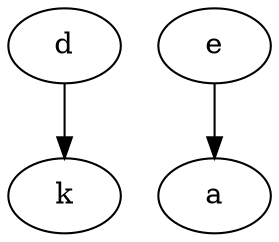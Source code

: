 digraph "New-Graph" {
	d
	k
	e
	a
	d -> k
	e -> a
	node [fillcolor="#FFFFCC" shape=circle style="rounded,filled"]
}
